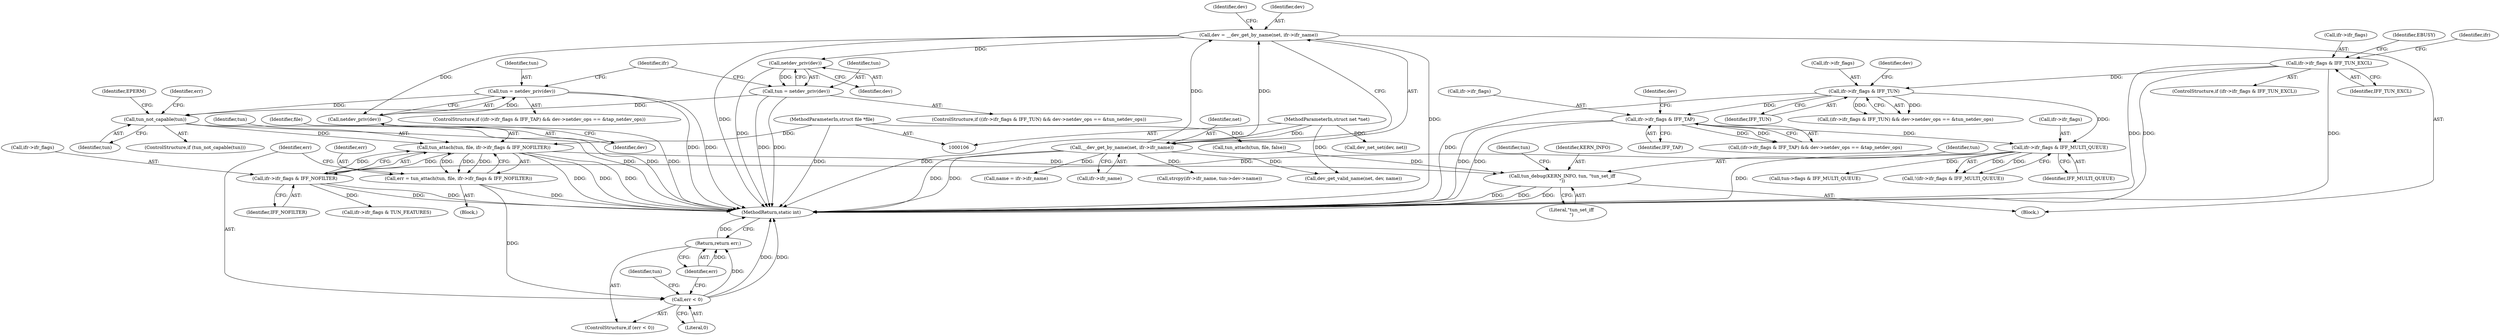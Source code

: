 digraph "0_linux_5c25f65fd1e42685f7ccd80e0621829c105785d9@pointer" {
"1000224" [label="(Call,tun_attach(tun, file, ifr->ifr_flags & IFF_NOFILTER))"];
"1000205" [label="(Call,tun_not_capable(tun))"];
"1000177" [label="(Call,tun = netdev_priv(dev))"];
"1000179" [label="(Call,netdev_priv(dev))"];
"1000127" [label="(Call,dev = __dev_get_by_name(net, ifr->ifr_name))"];
"1000129" [label="(Call,__dev_get_by_name(net, ifr->ifr_name))"];
"1000107" [label="(MethodParameterIn,struct net *net)"];
"1000159" [label="(Call,tun = netdev_priv(dev))"];
"1000161" [label="(Call,netdev_priv(dev))"];
"1000108" [label="(MethodParameterIn,struct file *file)"];
"1000227" [label="(Call,ifr->ifr_flags & IFF_NOFILTER)"];
"1000189" [label="(Call,ifr->ifr_flags & IFF_MULTI_QUEUE)"];
"1000166" [label="(Call,ifr->ifr_flags & IFF_TAP)"];
"1000148" [label="(Call,ifr->ifr_flags & IFF_TUN)"];
"1000138" [label="(Call,ifr->ifr_flags & IFF_TUN_EXCL)"];
"1000222" [label="(Call,err = tun_attach(tun, file, ifr->ifr_flags & IFF_NOFILTER))"];
"1000233" [label="(Call,err < 0)"];
"1000236" [label="(Return,return err;)"];
"1000536" [label="(Call,tun_debug(KERN_INFO, tun, \"tun_set_iff\n\"))"];
"1000596" [label="(MethodReturn,static int)"];
"1000130" [label="(Identifier,net)"];
"1000146" [label="(ControlStructure,if ((ifr->ifr_flags & IFF_TUN) && dev->netdev_ops == &tun_netdev_ops))"];
"1000131" [label="(Call,ifr->ifr_name)"];
"1000145" [label="(Identifier,EBUSY)"];
"1000242" [label="(Identifier,tun)"];
"1000539" [label="(Literal,\"tun_set_iff\n\")"];
"1000564" [label="(Call,strcpy(ifr->ifr_name, tun->dev->name))"];
"1000165" [label="(Call,(ifr->ifr_flags & IFF_TAP) && dev->netdev_ops == &tap_netdev_ops)"];
"1000142" [label="(Identifier,IFF_TUN_EXCL)"];
"1000209" [label="(Identifier,EPERM)"];
"1000232" [label="(ControlStructure,if (err < 0))"];
"1000193" [label="(Identifier,IFF_MULTI_QUEUE)"];
"1000235" [label="(Literal,0)"];
"1000224" [label="(Call,tun_attach(tun, file, ifr->ifr_flags & IFF_NOFILTER))"];
"1000161" [label="(Call,netdev_priv(dev))"];
"1000222" [label="(Call,err = tun_attach(tun, file, ifr->ifr_flags & IFF_NOFILTER))"];
"1000189" [label="(Call,ifr->ifr_flags & IFF_MULTI_QUEUE)"];
"1000542" [label="(Identifier,tun)"];
"1000233" [label="(Call,err < 0)"];
"1000237" [label="(Identifier,err)"];
"1000353" [label="(Call,dev_get_valid_name(net, dev, name))"];
"1000170" [label="(Identifier,IFF_TAP)"];
"1000330" [label="(Call,name = ifr->ifr_name)"];
"1000137" [label="(ControlStructure,if (ifr->ifr_flags & IFF_TUN_EXCL))"];
"1000150" [label="(Identifier,ifr)"];
"1000234" [label="(Identifier,err)"];
"1000236" [label="(Return,return err;)"];
"1000155" [label="(Identifier,dev)"];
"1000206" [label="(Identifier,tun)"];
"1000164" [label="(ControlStructure,if ((ifr->ifr_flags & IFF_TAP) && dev->netdev_ops == &tap_netdev_ops))"];
"1000550" [label="(Call,ifr->ifr_flags & TUN_FEATURES)"];
"1000204" [label="(ControlStructure,if (tun_not_capable(tun)))"];
"1000162" [label="(Identifier,dev)"];
"1000226" [label="(Identifier,file)"];
"1000177" [label="(Call,tun = netdev_priv(dev))"];
"1000166" [label="(Call,ifr->ifr_flags & IFF_TAP)"];
"1000147" [label="(Call,(ifr->ifr_flags & IFF_TUN) && dev->netdev_ops == &tun_netdev_ops)"];
"1000152" [label="(Identifier,IFF_TUN)"];
"1000136" [label="(Block,)"];
"1000180" [label="(Identifier,dev)"];
"1000127" [label="(Call,dev = __dev_get_by_name(net, ifr->ifr_name))"];
"1000190" [label="(Call,ifr->ifr_flags)"];
"1000536" [label="(Call,tun_debug(KERN_INFO, tun, \"tun_set_iff\n\"))"];
"1000159" [label="(Call,tun = netdev_priv(dev))"];
"1000148" [label="(Call,ifr->ifr_flags & IFF_TUN)"];
"1000167" [label="(Call,ifr->ifr_flags)"];
"1000537" [label="(Identifier,KERN_INFO)"];
"1000138" [label="(Call,ifr->ifr_flags & IFF_TUN_EXCL)"];
"1000108" [label="(MethodParameterIn,struct file *file)"];
"1000135" [label="(Identifier,dev)"];
"1000178" [label="(Identifier,tun)"];
"1000227" [label="(Call,ifr->ifr_flags & IFF_NOFILTER)"];
"1000512" [label="(Call,tun_attach(tun, file, false))"];
"1000196" [label="(Call,tun->flags & IFF_MULTI_QUEUE)"];
"1000225" [label="(Identifier,tun)"];
"1000128" [label="(Identifier,dev)"];
"1000223" [label="(Identifier,err)"];
"1000362" [label="(Call,dev_net_set(dev, net))"];
"1000188" [label="(Call,!(ifr->ifr_flags & IFF_MULTI_QUEUE))"];
"1000139" [label="(Call,ifr->ifr_flags)"];
"1000211" [label="(Identifier,err)"];
"1000231" [label="(Identifier,IFF_NOFILTER)"];
"1000191" [label="(Identifier,ifr)"];
"1000538" [label="(Identifier,tun)"];
"1000173" [label="(Identifier,dev)"];
"1000149" [label="(Call,ifr->ifr_flags)"];
"1000179" [label="(Call,netdev_priv(dev))"];
"1000110" [label="(Block,)"];
"1000205" [label="(Call,tun_not_capable(tun))"];
"1000107" [label="(MethodParameterIn,struct net *net)"];
"1000129" [label="(Call,__dev_get_by_name(net, ifr->ifr_name))"];
"1000160" [label="(Identifier,tun)"];
"1000228" [label="(Call,ifr->ifr_flags)"];
"1000224" -> "1000222"  [label="AST: "];
"1000224" -> "1000227"  [label="CFG: "];
"1000225" -> "1000224"  [label="AST: "];
"1000226" -> "1000224"  [label="AST: "];
"1000227" -> "1000224"  [label="AST: "];
"1000222" -> "1000224"  [label="CFG: "];
"1000224" -> "1000596"  [label="DDG: "];
"1000224" -> "1000596"  [label="DDG: "];
"1000224" -> "1000596"  [label="DDG: "];
"1000224" -> "1000222"  [label="DDG: "];
"1000224" -> "1000222"  [label="DDG: "];
"1000224" -> "1000222"  [label="DDG: "];
"1000205" -> "1000224"  [label="DDG: "];
"1000108" -> "1000224"  [label="DDG: "];
"1000227" -> "1000224"  [label="DDG: "];
"1000227" -> "1000224"  [label="DDG: "];
"1000224" -> "1000536"  [label="DDG: "];
"1000205" -> "1000204"  [label="AST: "];
"1000205" -> "1000206"  [label="CFG: "];
"1000206" -> "1000205"  [label="AST: "];
"1000209" -> "1000205"  [label="CFG: "];
"1000211" -> "1000205"  [label="CFG: "];
"1000205" -> "1000596"  [label="DDG: "];
"1000205" -> "1000596"  [label="DDG: "];
"1000177" -> "1000205"  [label="DDG: "];
"1000159" -> "1000205"  [label="DDG: "];
"1000177" -> "1000164"  [label="AST: "];
"1000177" -> "1000179"  [label="CFG: "];
"1000178" -> "1000177"  [label="AST: "];
"1000179" -> "1000177"  [label="AST: "];
"1000191" -> "1000177"  [label="CFG: "];
"1000177" -> "1000596"  [label="DDG: "];
"1000177" -> "1000596"  [label="DDG: "];
"1000179" -> "1000177"  [label="DDG: "];
"1000179" -> "1000180"  [label="CFG: "];
"1000180" -> "1000179"  [label="AST: "];
"1000179" -> "1000596"  [label="DDG: "];
"1000127" -> "1000179"  [label="DDG: "];
"1000127" -> "1000110"  [label="AST: "];
"1000127" -> "1000129"  [label="CFG: "];
"1000128" -> "1000127"  [label="AST: "];
"1000129" -> "1000127"  [label="AST: "];
"1000135" -> "1000127"  [label="CFG: "];
"1000127" -> "1000596"  [label="DDG: "];
"1000127" -> "1000596"  [label="DDG: "];
"1000129" -> "1000127"  [label="DDG: "];
"1000129" -> "1000127"  [label="DDG: "];
"1000127" -> "1000161"  [label="DDG: "];
"1000129" -> "1000131"  [label="CFG: "];
"1000130" -> "1000129"  [label="AST: "];
"1000131" -> "1000129"  [label="AST: "];
"1000129" -> "1000596"  [label="DDG: "];
"1000129" -> "1000596"  [label="DDG: "];
"1000107" -> "1000129"  [label="DDG: "];
"1000129" -> "1000330"  [label="DDG: "];
"1000129" -> "1000353"  [label="DDG: "];
"1000129" -> "1000564"  [label="DDG: "];
"1000107" -> "1000106"  [label="AST: "];
"1000107" -> "1000596"  [label="DDG: "];
"1000107" -> "1000353"  [label="DDG: "];
"1000107" -> "1000362"  [label="DDG: "];
"1000159" -> "1000146"  [label="AST: "];
"1000159" -> "1000161"  [label="CFG: "];
"1000160" -> "1000159"  [label="AST: "];
"1000161" -> "1000159"  [label="AST: "];
"1000191" -> "1000159"  [label="CFG: "];
"1000159" -> "1000596"  [label="DDG: "];
"1000159" -> "1000596"  [label="DDG: "];
"1000161" -> "1000159"  [label="DDG: "];
"1000161" -> "1000162"  [label="CFG: "];
"1000162" -> "1000161"  [label="AST: "];
"1000161" -> "1000596"  [label="DDG: "];
"1000108" -> "1000106"  [label="AST: "];
"1000108" -> "1000596"  [label="DDG: "];
"1000108" -> "1000512"  [label="DDG: "];
"1000227" -> "1000231"  [label="CFG: "];
"1000228" -> "1000227"  [label="AST: "];
"1000231" -> "1000227"  [label="AST: "];
"1000227" -> "1000596"  [label="DDG: "];
"1000227" -> "1000596"  [label="DDG: "];
"1000189" -> "1000227"  [label="DDG: "];
"1000227" -> "1000550"  [label="DDG: "];
"1000189" -> "1000188"  [label="AST: "];
"1000189" -> "1000193"  [label="CFG: "];
"1000190" -> "1000189"  [label="AST: "];
"1000193" -> "1000189"  [label="AST: "];
"1000188" -> "1000189"  [label="CFG: "];
"1000189" -> "1000596"  [label="DDG: "];
"1000189" -> "1000188"  [label="DDG: "];
"1000189" -> "1000188"  [label="DDG: "];
"1000166" -> "1000189"  [label="DDG: "];
"1000148" -> "1000189"  [label="DDG: "];
"1000189" -> "1000196"  [label="DDG: "];
"1000166" -> "1000165"  [label="AST: "];
"1000166" -> "1000170"  [label="CFG: "];
"1000167" -> "1000166"  [label="AST: "];
"1000170" -> "1000166"  [label="AST: "];
"1000173" -> "1000166"  [label="CFG: "];
"1000165" -> "1000166"  [label="CFG: "];
"1000166" -> "1000596"  [label="DDG: "];
"1000166" -> "1000596"  [label="DDG: "];
"1000166" -> "1000165"  [label="DDG: "];
"1000166" -> "1000165"  [label="DDG: "];
"1000148" -> "1000166"  [label="DDG: "];
"1000148" -> "1000147"  [label="AST: "];
"1000148" -> "1000152"  [label="CFG: "];
"1000149" -> "1000148"  [label="AST: "];
"1000152" -> "1000148"  [label="AST: "];
"1000155" -> "1000148"  [label="CFG: "];
"1000147" -> "1000148"  [label="CFG: "];
"1000148" -> "1000596"  [label="DDG: "];
"1000148" -> "1000147"  [label="DDG: "];
"1000148" -> "1000147"  [label="DDG: "];
"1000138" -> "1000148"  [label="DDG: "];
"1000138" -> "1000137"  [label="AST: "];
"1000138" -> "1000142"  [label="CFG: "];
"1000139" -> "1000138"  [label="AST: "];
"1000142" -> "1000138"  [label="AST: "];
"1000145" -> "1000138"  [label="CFG: "];
"1000150" -> "1000138"  [label="CFG: "];
"1000138" -> "1000596"  [label="DDG: "];
"1000138" -> "1000596"  [label="DDG: "];
"1000138" -> "1000596"  [label="DDG: "];
"1000222" -> "1000136"  [label="AST: "];
"1000223" -> "1000222"  [label="AST: "];
"1000234" -> "1000222"  [label="CFG: "];
"1000222" -> "1000596"  [label="DDG: "];
"1000222" -> "1000233"  [label="DDG: "];
"1000233" -> "1000232"  [label="AST: "];
"1000233" -> "1000235"  [label="CFG: "];
"1000234" -> "1000233"  [label="AST: "];
"1000235" -> "1000233"  [label="AST: "];
"1000237" -> "1000233"  [label="CFG: "];
"1000242" -> "1000233"  [label="CFG: "];
"1000233" -> "1000596"  [label="DDG: "];
"1000233" -> "1000596"  [label="DDG: "];
"1000233" -> "1000236"  [label="DDG: "];
"1000236" -> "1000232"  [label="AST: "];
"1000236" -> "1000237"  [label="CFG: "];
"1000237" -> "1000236"  [label="AST: "];
"1000596" -> "1000236"  [label="CFG: "];
"1000236" -> "1000596"  [label="DDG: "];
"1000237" -> "1000236"  [label="DDG: "];
"1000536" -> "1000110"  [label="AST: "];
"1000536" -> "1000539"  [label="CFG: "];
"1000537" -> "1000536"  [label="AST: "];
"1000538" -> "1000536"  [label="AST: "];
"1000539" -> "1000536"  [label="AST: "];
"1000542" -> "1000536"  [label="CFG: "];
"1000536" -> "1000596"  [label="DDG: "];
"1000536" -> "1000596"  [label="DDG: "];
"1000536" -> "1000596"  [label="DDG: "];
"1000512" -> "1000536"  [label="DDG: "];
}
